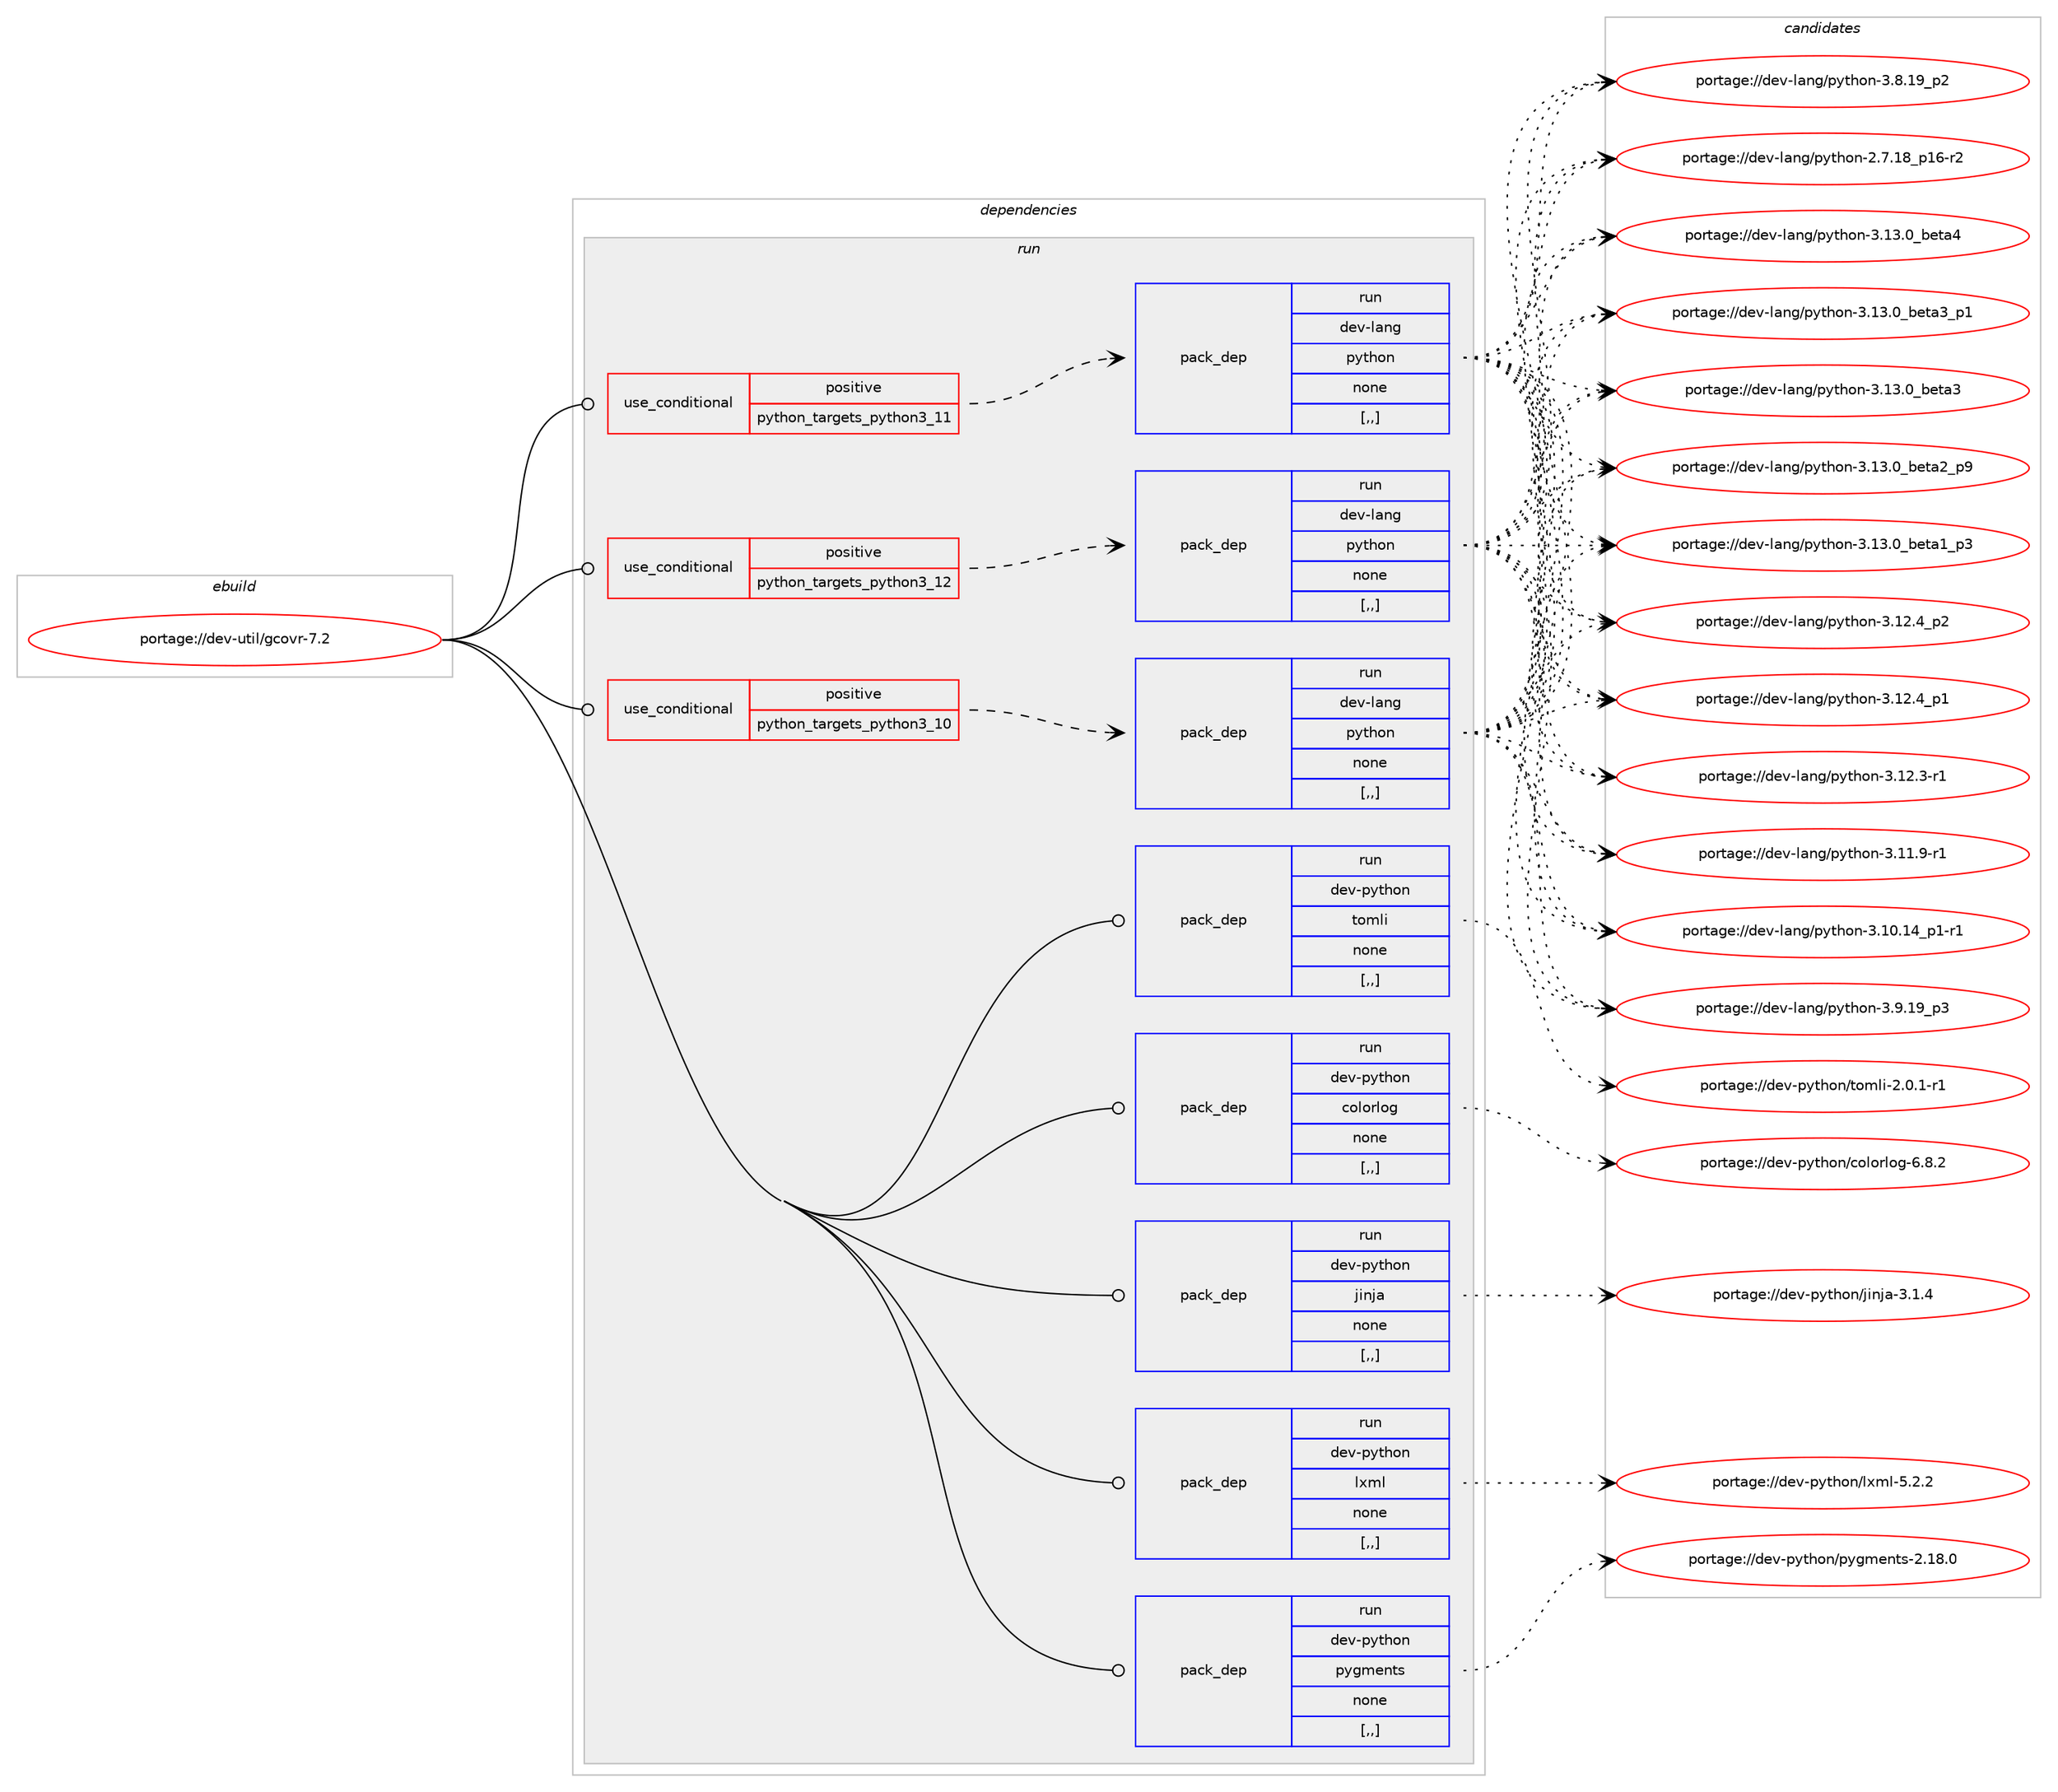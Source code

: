 digraph prolog {

# *************
# Graph options
# *************

newrank=true;
concentrate=true;
compound=true;
graph [rankdir=LR,fontname=Helvetica,fontsize=10,ranksep=1.5];#, ranksep=2.5, nodesep=0.2];
edge  [arrowhead=vee];
node  [fontname=Helvetica,fontsize=10];

# **********
# The ebuild
# **********

subgraph cluster_leftcol {
color=gray;
label=<<i>ebuild</i>>;
id [label="portage://dev-util/gcovr-7.2", color=red, width=4, href="../dev-util/gcovr-7.2.svg"];
}

# ****************
# The dependencies
# ****************

subgraph cluster_midcol {
color=gray;
label=<<i>dependencies</i>>;
subgraph cluster_compile {
fillcolor="#eeeeee";
style=filled;
label=<<i>compile</i>>;
}
subgraph cluster_compileandrun {
fillcolor="#eeeeee";
style=filled;
label=<<i>compile and run</i>>;
}
subgraph cluster_run {
fillcolor="#eeeeee";
style=filled;
label=<<i>run</i>>;
subgraph cond60349 {
dependency214094 [label=<<TABLE BORDER="0" CELLBORDER="1" CELLSPACING="0" CELLPADDING="4"><TR><TD ROWSPAN="3" CELLPADDING="10">use_conditional</TD></TR><TR><TD>positive</TD></TR><TR><TD>python_targets_python3_10</TD></TR></TABLE>>, shape=none, color=red];
subgraph pack152340 {
dependency214095 [label=<<TABLE BORDER="0" CELLBORDER="1" CELLSPACING="0" CELLPADDING="4" WIDTH="220"><TR><TD ROWSPAN="6" CELLPADDING="30">pack_dep</TD></TR><TR><TD WIDTH="110">run</TD></TR><TR><TD>dev-lang</TD></TR><TR><TD>python</TD></TR><TR><TD>none</TD></TR><TR><TD>[,,]</TD></TR></TABLE>>, shape=none, color=blue];
}
dependency214094:e -> dependency214095:w [weight=20,style="dashed",arrowhead="vee"];
}
id:e -> dependency214094:w [weight=20,style="solid",arrowhead="odot"];
subgraph cond60350 {
dependency214096 [label=<<TABLE BORDER="0" CELLBORDER="1" CELLSPACING="0" CELLPADDING="4"><TR><TD ROWSPAN="3" CELLPADDING="10">use_conditional</TD></TR><TR><TD>positive</TD></TR><TR><TD>python_targets_python3_11</TD></TR></TABLE>>, shape=none, color=red];
subgraph pack152341 {
dependency214097 [label=<<TABLE BORDER="0" CELLBORDER="1" CELLSPACING="0" CELLPADDING="4" WIDTH="220"><TR><TD ROWSPAN="6" CELLPADDING="30">pack_dep</TD></TR><TR><TD WIDTH="110">run</TD></TR><TR><TD>dev-lang</TD></TR><TR><TD>python</TD></TR><TR><TD>none</TD></TR><TR><TD>[,,]</TD></TR></TABLE>>, shape=none, color=blue];
}
dependency214096:e -> dependency214097:w [weight=20,style="dashed",arrowhead="vee"];
}
id:e -> dependency214096:w [weight=20,style="solid",arrowhead="odot"];
subgraph cond60351 {
dependency214098 [label=<<TABLE BORDER="0" CELLBORDER="1" CELLSPACING="0" CELLPADDING="4"><TR><TD ROWSPAN="3" CELLPADDING="10">use_conditional</TD></TR><TR><TD>positive</TD></TR><TR><TD>python_targets_python3_12</TD></TR></TABLE>>, shape=none, color=red];
subgraph pack152342 {
dependency214099 [label=<<TABLE BORDER="0" CELLBORDER="1" CELLSPACING="0" CELLPADDING="4" WIDTH="220"><TR><TD ROWSPAN="6" CELLPADDING="30">pack_dep</TD></TR><TR><TD WIDTH="110">run</TD></TR><TR><TD>dev-lang</TD></TR><TR><TD>python</TD></TR><TR><TD>none</TD></TR><TR><TD>[,,]</TD></TR></TABLE>>, shape=none, color=blue];
}
dependency214098:e -> dependency214099:w [weight=20,style="dashed",arrowhead="vee"];
}
id:e -> dependency214098:w [weight=20,style="solid",arrowhead="odot"];
subgraph pack152343 {
dependency214100 [label=<<TABLE BORDER="0" CELLBORDER="1" CELLSPACING="0" CELLPADDING="4" WIDTH="220"><TR><TD ROWSPAN="6" CELLPADDING="30">pack_dep</TD></TR><TR><TD WIDTH="110">run</TD></TR><TR><TD>dev-python</TD></TR><TR><TD>colorlog</TD></TR><TR><TD>none</TD></TR><TR><TD>[,,]</TD></TR></TABLE>>, shape=none, color=blue];
}
id:e -> dependency214100:w [weight=20,style="solid",arrowhead="odot"];
subgraph pack152344 {
dependency214101 [label=<<TABLE BORDER="0" CELLBORDER="1" CELLSPACING="0" CELLPADDING="4" WIDTH="220"><TR><TD ROWSPAN="6" CELLPADDING="30">pack_dep</TD></TR><TR><TD WIDTH="110">run</TD></TR><TR><TD>dev-python</TD></TR><TR><TD>jinja</TD></TR><TR><TD>none</TD></TR><TR><TD>[,,]</TD></TR></TABLE>>, shape=none, color=blue];
}
id:e -> dependency214101:w [weight=20,style="solid",arrowhead="odot"];
subgraph pack152345 {
dependency214102 [label=<<TABLE BORDER="0" CELLBORDER="1" CELLSPACING="0" CELLPADDING="4" WIDTH="220"><TR><TD ROWSPAN="6" CELLPADDING="30">pack_dep</TD></TR><TR><TD WIDTH="110">run</TD></TR><TR><TD>dev-python</TD></TR><TR><TD>lxml</TD></TR><TR><TD>none</TD></TR><TR><TD>[,,]</TD></TR></TABLE>>, shape=none, color=blue];
}
id:e -> dependency214102:w [weight=20,style="solid",arrowhead="odot"];
subgraph pack152346 {
dependency214103 [label=<<TABLE BORDER="0" CELLBORDER="1" CELLSPACING="0" CELLPADDING="4" WIDTH="220"><TR><TD ROWSPAN="6" CELLPADDING="30">pack_dep</TD></TR><TR><TD WIDTH="110">run</TD></TR><TR><TD>dev-python</TD></TR><TR><TD>pygments</TD></TR><TR><TD>none</TD></TR><TR><TD>[,,]</TD></TR></TABLE>>, shape=none, color=blue];
}
id:e -> dependency214103:w [weight=20,style="solid",arrowhead="odot"];
subgraph pack152347 {
dependency214104 [label=<<TABLE BORDER="0" CELLBORDER="1" CELLSPACING="0" CELLPADDING="4" WIDTH="220"><TR><TD ROWSPAN="6" CELLPADDING="30">pack_dep</TD></TR><TR><TD WIDTH="110">run</TD></TR><TR><TD>dev-python</TD></TR><TR><TD>tomli</TD></TR><TR><TD>none</TD></TR><TR><TD>[,,]</TD></TR></TABLE>>, shape=none, color=blue];
}
id:e -> dependency214104:w [weight=20,style="solid",arrowhead="odot"];
}
}

# **************
# The candidates
# **************

subgraph cluster_choices {
rank=same;
color=gray;
label=<<i>candidates</i>>;

subgraph choice152340 {
color=black;
nodesep=1;
choice1001011184510897110103471121211161041111104551464951464895981011169752 [label="portage://dev-lang/python-3.13.0_beta4", color=red, width=4,href="../dev-lang/python-3.13.0_beta4.svg"];
choice10010111845108971101034711212111610411111045514649514648959810111697519511249 [label="portage://dev-lang/python-3.13.0_beta3_p1", color=red, width=4,href="../dev-lang/python-3.13.0_beta3_p1.svg"];
choice1001011184510897110103471121211161041111104551464951464895981011169751 [label="portage://dev-lang/python-3.13.0_beta3", color=red, width=4,href="../dev-lang/python-3.13.0_beta3.svg"];
choice10010111845108971101034711212111610411111045514649514648959810111697509511257 [label="portage://dev-lang/python-3.13.0_beta2_p9", color=red, width=4,href="../dev-lang/python-3.13.0_beta2_p9.svg"];
choice10010111845108971101034711212111610411111045514649514648959810111697499511251 [label="portage://dev-lang/python-3.13.0_beta1_p3", color=red, width=4,href="../dev-lang/python-3.13.0_beta1_p3.svg"];
choice100101118451089711010347112121116104111110455146495046529511250 [label="portage://dev-lang/python-3.12.4_p2", color=red, width=4,href="../dev-lang/python-3.12.4_p2.svg"];
choice100101118451089711010347112121116104111110455146495046529511249 [label="portage://dev-lang/python-3.12.4_p1", color=red, width=4,href="../dev-lang/python-3.12.4_p1.svg"];
choice100101118451089711010347112121116104111110455146495046514511449 [label="portage://dev-lang/python-3.12.3-r1", color=red, width=4,href="../dev-lang/python-3.12.3-r1.svg"];
choice100101118451089711010347112121116104111110455146494946574511449 [label="portage://dev-lang/python-3.11.9-r1", color=red, width=4,href="../dev-lang/python-3.11.9-r1.svg"];
choice100101118451089711010347112121116104111110455146494846495295112494511449 [label="portage://dev-lang/python-3.10.14_p1-r1", color=red, width=4,href="../dev-lang/python-3.10.14_p1-r1.svg"];
choice100101118451089711010347112121116104111110455146574649579511251 [label="portage://dev-lang/python-3.9.19_p3", color=red, width=4,href="../dev-lang/python-3.9.19_p3.svg"];
choice100101118451089711010347112121116104111110455146564649579511250 [label="portage://dev-lang/python-3.8.19_p2", color=red, width=4,href="../dev-lang/python-3.8.19_p2.svg"];
choice100101118451089711010347112121116104111110455046554649569511249544511450 [label="portage://dev-lang/python-2.7.18_p16-r2", color=red, width=4,href="../dev-lang/python-2.7.18_p16-r2.svg"];
dependency214095:e -> choice1001011184510897110103471121211161041111104551464951464895981011169752:w [style=dotted,weight="100"];
dependency214095:e -> choice10010111845108971101034711212111610411111045514649514648959810111697519511249:w [style=dotted,weight="100"];
dependency214095:e -> choice1001011184510897110103471121211161041111104551464951464895981011169751:w [style=dotted,weight="100"];
dependency214095:e -> choice10010111845108971101034711212111610411111045514649514648959810111697509511257:w [style=dotted,weight="100"];
dependency214095:e -> choice10010111845108971101034711212111610411111045514649514648959810111697499511251:w [style=dotted,weight="100"];
dependency214095:e -> choice100101118451089711010347112121116104111110455146495046529511250:w [style=dotted,weight="100"];
dependency214095:e -> choice100101118451089711010347112121116104111110455146495046529511249:w [style=dotted,weight="100"];
dependency214095:e -> choice100101118451089711010347112121116104111110455146495046514511449:w [style=dotted,weight="100"];
dependency214095:e -> choice100101118451089711010347112121116104111110455146494946574511449:w [style=dotted,weight="100"];
dependency214095:e -> choice100101118451089711010347112121116104111110455146494846495295112494511449:w [style=dotted,weight="100"];
dependency214095:e -> choice100101118451089711010347112121116104111110455146574649579511251:w [style=dotted,weight="100"];
dependency214095:e -> choice100101118451089711010347112121116104111110455146564649579511250:w [style=dotted,weight="100"];
dependency214095:e -> choice100101118451089711010347112121116104111110455046554649569511249544511450:w [style=dotted,weight="100"];
}
subgraph choice152341 {
color=black;
nodesep=1;
choice1001011184510897110103471121211161041111104551464951464895981011169752 [label="portage://dev-lang/python-3.13.0_beta4", color=red, width=4,href="../dev-lang/python-3.13.0_beta4.svg"];
choice10010111845108971101034711212111610411111045514649514648959810111697519511249 [label="portage://dev-lang/python-3.13.0_beta3_p1", color=red, width=4,href="../dev-lang/python-3.13.0_beta3_p1.svg"];
choice1001011184510897110103471121211161041111104551464951464895981011169751 [label="portage://dev-lang/python-3.13.0_beta3", color=red, width=4,href="../dev-lang/python-3.13.0_beta3.svg"];
choice10010111845108971101034711212111610411111045514649514648959810111697509511257 [label="portage://dev-lang/python-3.13.0_beta2_p9", color=red, width=4,href="../dev-lang/python-3.13.0_beta2_p9.svg"];
choice10010111845108971101034711212111610411111045514649514648959810111697499511251 [label="portage://dev-lang/python-3.13.0_beta1_p3", color=red, width=4,href="../dev-lang/python-3.13.0_beta1_p3.svg"];
choice100101118451089711010347112121116104111110455146495046529511250 [label="portage://dev-lang/python-3.12.4_p2", color=red, width=4,href="../dev-lang/python-3.12.4_p2.svg"];
choice100101118451089711010347112121116104111110455146495046529511249 [label="portage://dev-lang/python-3.12.4_p1", color=red, width=4,href="../dev-lang/python-3.12.4_p1.svg"];
choice100101118451089711010347112121116104111110455146495046514511449 [label="portage://dev-lang/python-3.12.3-r1", color=red, width=4,href="../dev-lang/python-3.12.3-r1.svg"];
choice100101118451089711010347112121116104111110455146494946574511449 [label="portage://dev-lang/python-3.11.9-r1", color=red, width=4,href="../dev-lang/python-3.11.9-r1.svg"];
choice100101118451089711010347112121116104111110455146494846495295112494511449 [label="portage://dev-lang/python-3.10.14_p1-r1", color=red, width=4,href="../dev-lang/python-3.10.14_p1-r1.svg"];
choice100101118451089711010347112121116104111110455146574649579511251 [label="portage://dev-lang/python-3.9.19_p3", color=red, width=4,href="../dev-lang/python-3.9.19_p3.svg"];
choice100101118451089711010347112121116104111110455146564649579511250 [label="portage://dev-lang/python-3.8.19_p2", color=red, width=4,href="../dev-lang/python-3.8.19_p2.svg"];
choice100101118451089711010347112121116104111110455046554649569511249544511450 [label="portage://dev-lang/python-2.7.18_p16-r2", color=red, width=4,href="../dev-lang/python-2.7.18_p16-r2.svg"];
dependency214097:e -> choice1001011184510897110103471121211161041111104551464951464895981011169752:w [style=dotted,weight="100"];
dependency214097:e -> choice10010111845108971101034711212111610411111045514649514648959810111697519511249:w [style=dotted,weight="100"];
dependency214097:e -> choice1001011184510897110103471121211161041111104551464951464895981011169751:w [style=dotted,weight="100"];
dependency214097:e -> choice10010111845108971101034711212111610411111045514649514648959810111697509511257:w [style=dotted,weight="100"];
dependency214097:e -> choice10010111845108971101034711212111610411111045514649514648959810111697499511251:w [style=dotted,weight="100"];
dependency214097:e -> choice100101118451089711010347112121116104111110455146495046529511250:w [style=dotted,weight="100"];
dependency214097:e -> choice100101118451089711010347112121116104111110455146495046529511249:w [style=dotted,weight="100"];
dependency214097:e -> choice100101118451089711010347112121116104111110455146495046514511449:w [style=dotted,weight="100"];
dependency214097:e -> choice100101118451089711010347112121116104111110455146494946574511449:w [style=dotted,weight="100"];
dependency214097:e -> choice100101118451089711010347112121116104111110455146494846495295112494511449:w [style=dotted,weight="100"];
dependency214097:e -> choice100101118451089711010347112121116104111110455146574649579511251:w [style=dotted,weight="100"];
dependency214097:e -> choice100101118451089711010347112121116104111110455146564649579511250:w [style=dotted,weight="100"];
dependency214097:e -> choice100101118451089711010347112121116104111110455046554649569511249544511450:w [style=dotted,weight="100"];
}
subgraph choice152342 {
color=black;
nodesep=1;
choice1001011184510897110103471121211161041111104551464951464895981011169752 [label="portage://dev-lang/python-3.13.0_beta4", color=red, width=4,href="../dev-lang/python-3.13.0_beta4.svg"];
choice10010111845108971101034711212111610411111045514649514648959810111697519511249 [label="portage://dev-lang/python-3.13.0_beta3_p1", color=red, width=4,href="../dev-lang/python-3.13.0_beta3_p1.svg"];
choice1001011184510897110103471121211161041111104551464951464895981011169751 [label="portage://dev-lang/python-3.13.0_beta3", color=red, width=4,href="../dev-lang/python-3.13.0_beta3.svg"];
choice10010111845108971101034711212111610411111045514649514648959810111697509511257 [label="portage://dev-lang/python-3.13.0_beta2_p9", color=red, width=4,href="../dev-lang/python-3.13.0_beta2_p9.svg"];
choice10010111845108971101034711212111610411111045514649514648959810111697499511251 [label="portage://dev-lang/python-3.13.0_beta1_p3", color=red, width=4,href="../dev-lang/python-3.13.0_beta1_p3.svg"];
choice100101118451089711010347112121116104111110455146495046529511250 [label="portage://dev-lang/python-3.12.4_p2", color=red, width=4,href="../dev-lang/python-3.12.4_p2.svg"];
choice100101118451089711010347112121116104111110455146495046529511249 [label="portage://dev-lang/python-3.12.4_p1", color=red, width=4,href="../dev-lang/python-3.12.4_p1.svg"];
choice100101118451089711010347112121116104111110455146495046514511449 [label="portage://dev-lang/python-3.12.3-r1", color=red, width=4,href="../dev-lang/python-3.12.3-r1.svg"];
choice100101118451089711010347112121116104111110455146494946574511449 [label="portage://dev-lang/python-3.11.9-r1", color=red, width=4,href="../dev-lang/python-3.11.9-r1.svg"];
choice100101118451089711010347112121116104111110455146494846495295112494511449 [label="portage://dev-lang/python-3.10.14_p1-r1", color=red, width=4,href="../dev-lang/python-3.10.14_p1-r1.svg"];
choice100101118451089711010347112121116104111110455146574649579511251 [label="portage://dev-lang/python-3.9.19_p3", color=red, width=4,href="../dev-lang/python-3.9.19_p3.svg"];
choice100101118451089711010347112121116104111110455146564649579511250 [label="portage://dev-lang/python-3.8.19_p2", color=red, width=4,href="../dev-lang/python-3.8.19_p2.svg"];
choice100101118451089711010347112121116104111110455046554649569511249544511450 [label="portage://dev-lang/python-2.7.18_p16-r2", color=red, width=4,href="../dev-lang/python-2.7.18_p16-r2.svg"];
dependency214099:e -> choice1001011184510897110103471121211161041111104551464951464895981011169752:w [style=dotted,weight="100"];
dependency214099:e -> choice10010111845108971101034711212111610411111045514649514648959810111697519511249:w [style=dotted,weight="100"];
dependency214099:e -> choice1001011184510897110103471121211161041111104551464951464895981011169751:w [style=dotted,weight="100"];
dependency214099:e -> choice10010111845108971101034711212111610411111045514649514648959810111697509511257:w [style=dotted,weight="100"];
dependency214099:e -> choice10010111845108971101034711212111610411111045514649514648959810111697499511251:w [style=dotted,weight="100"];
dependency214099:e -> choice100101118451089711010347112121116104111110455146495046529511250:w [style=dotted,weight="100"];
dependency214099:e -> choice100101118451089711010347112121116104111110455146495046529511249:w [style=dotted,weight="100"];
dependency214099:e -> choice100101118451089711010347112121116104111110455146495046514511449:w [style=dotted,weight="100"];
dependency214099:e -> choice100101118451089711010347112121116104111110455146494946574511449:w [style=dotted,weight="100"];
dependency214099:e -> choice100101118451089711010347112121116104111110455146494846495295112494511449:w [style=dotted,weight="100"];
dependency214099:e -> choice100101118451089711010347112121116104111110455146574649579511251:w [style=dotted,weight="100"];
dependency214099:e -> choice100101118451089711010347112121116104111110455146564649579511250:w [style=dotted,weight="100"];
dependency214099:e -> choice100101118451089711010347112121116104111110455046554649569511249544511450:w [style=dotted,weight="100"];
}
subgraph choice152343 {
color=black;
nodesep=1;
choice100101118451121211161041111104799111108111114108111103455446564650 [label="portage://dev-python/colorlog-6.8.2", color=red, width=4,href="../dev-python/colorlog-6.8.2.svg"];
dependency214100:e -> choice100101118451121211161041111104799111108111114108111103455446564650:w [style=dotted,weight="100"];
}
subgraph choice152344 {
color=black;
nodesep=1;
choice100101118451121211161041111104710610511010697455146494652 [label="portage://dev-python/jinja-3.1.4", color=red, width=4,href="../dev-python/jinja-3.1.4.svg"];
dependency214101:e -> choice100101118451121211161041111104710610511010697455146494652:w [style=dotted,weight="100"];
}
subgraph choice152345 {
color=black;
nodesep=1;
choice1001011184511212111610411111047108120109108455346504650 [label="portage://dev-python/lxml-5.2.2", color=red, width=4,href="../dev-python/lxml-5.2.2.svg"];
dependency214102:e -> choice1001011184511212111610411111047108120109108455346504650:w [style=dotted,weight="100"];
}
subgraph choice152346 {
color=black;
nodesep=1;
choice100101118451121211161041111104711212110310910111011611545504649564648 [label="portage://dev-python/pygments-2.18.0", color=red, width=4,href="../dev-python/pygments-2.18.0.svg"];
dependency214103:e -> choice100101118451121211161041111104711212110310910111011611545504649564648:w [style=dotted,weight="100"];
}
subgraph choice152347 {
color=black;
nodesep=1;
choice10010111845112121116104111110471161111091081054550464846494511449 [label="portage://dev-python/tomli-2.0.1-r1", color=red, width=4,href="../dev-python/tomli-2.0.1-r1.svg"];
dependency214104:e -> choice10010111845112121116104111110471161111091081054550464846494511449:w [style=dotted,weight="100"];
}
}

}
